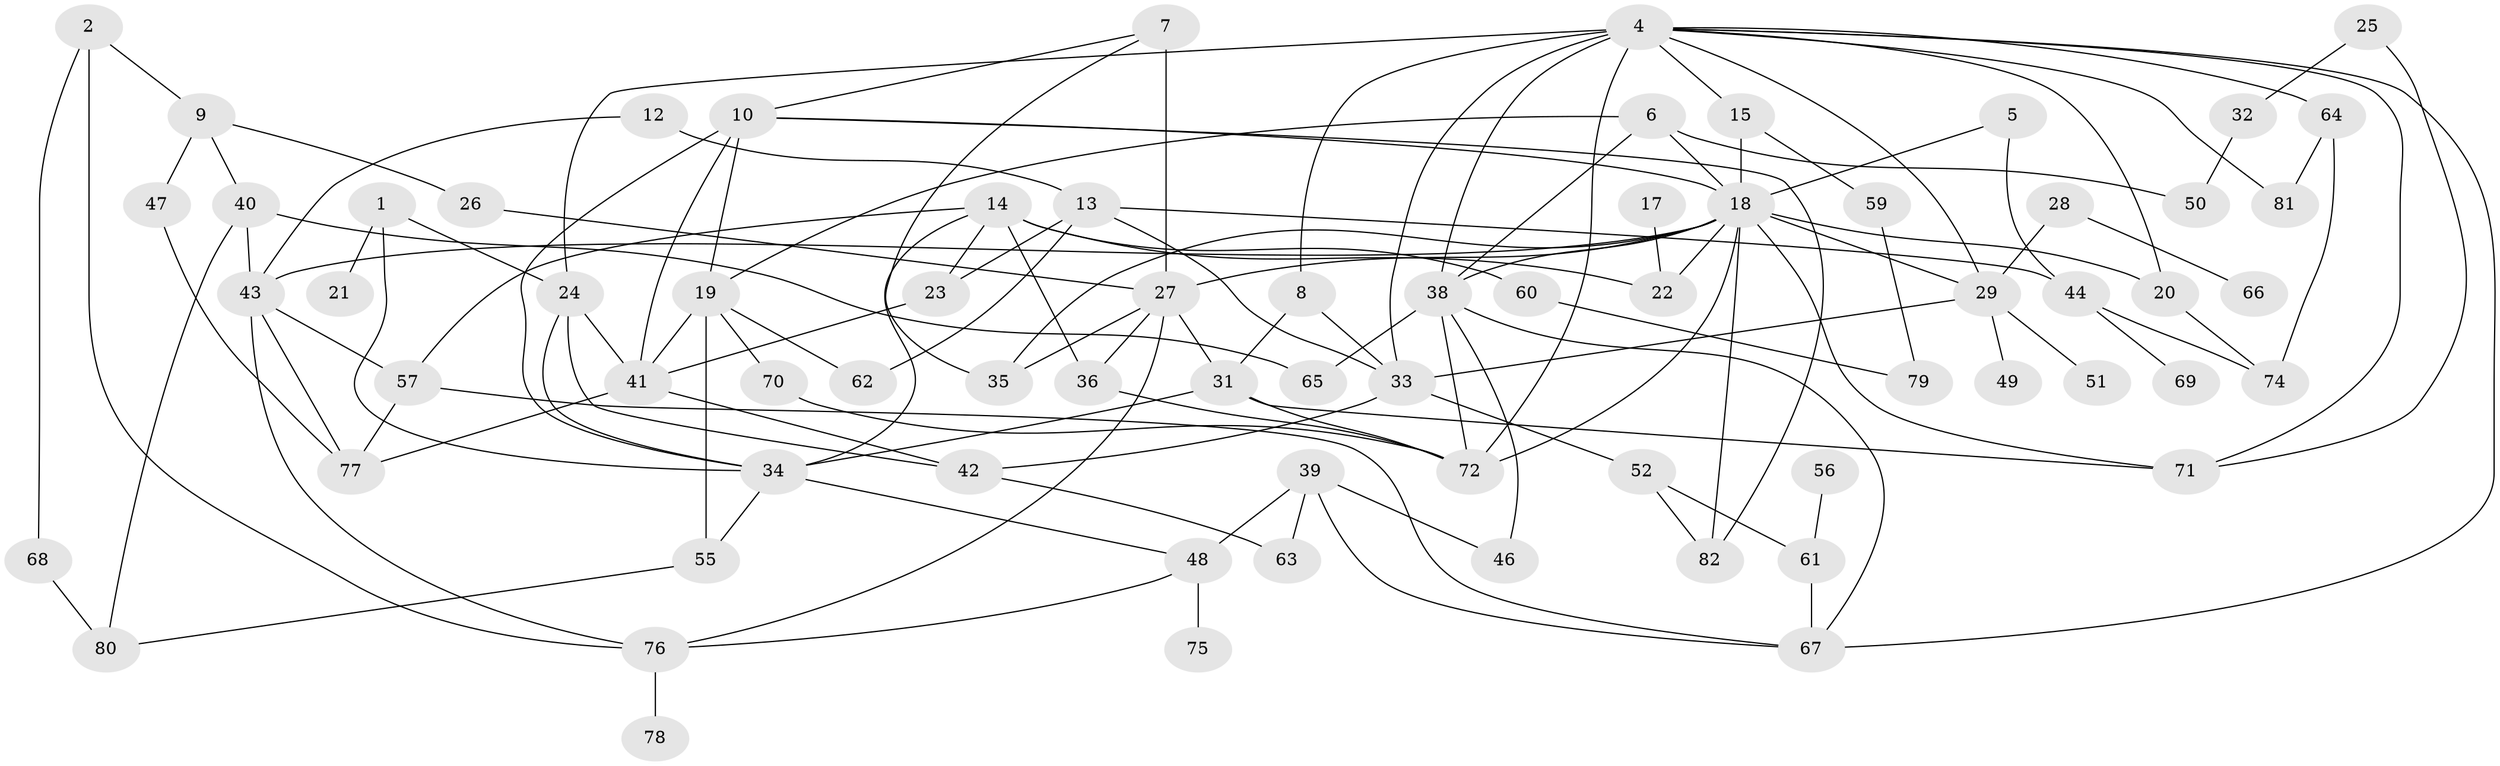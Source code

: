 // original degree distribution, {3: 0.25, 1: 0.13970588235294118, 0: 0.07352941176470588, 5: 0.08823529411764706, 2: 0.25, 4: 0.1323529411764706, 6: 0.029411764705882353, 7: 0.022058823529411766, 8: 0.014705882352941176}
// Generated by graph-tools (version 1.1) at 2025/48/03/04/25 22:48:04]
// undirected, 72 vertices, 128 edges
graph export_dot {
  node [color=gray90,style=filled];
  1;
  2;
  4;
  5;
  6;
  7;
  8;
  9;
  10;
  12;
  13;
  14;
  15;
  17;
  18;
  19;
  20;
  21;
  22;
  23;
  24;
  25;
  26;
  27;
  28;
  29;
  31;
  32;
  33;
  34;
  35;
  36;
  38;
  39;
  40;
  41;
  42;
  43;
  44;
  46;
  47;
  48;
  49;
  50;
  51;
  52;
  55;
  56;
  57;
  59;
  60;
  61;
  62;
  63;
  64;
  65;
  66;
  67;
  68;
  69;
  70;
  71;
  72;
  74;
  75;
  76;
  77;
  78;
  79;
  80;
  81;
  82;
  1 -- 21 [weight=1.0];
  1 -- 24 [weight=1.0];
  1 -- 34 [weight=1.0];
  2 -- 9 [weight=1.0];
  2 -- 68 [weight=1.0];
  2 -- 76 [weight=1.0];
  4 -- 8 [weight=1.0];
  4 -- 15 [weight=1.0];
  4 -- 20 [weight=1.0];
  4 -- 24 [weight=1.0];
  4 -- 29 [weight=1.0];
  4 -- 33 [weight=1.0];
  4 -- 38 [weight=2.0];
  4 -- 64 [weight=1.0];
  4 -- 67 [weight=1.0];
  4 -- 71 [weight=1.0];
  4 -- 72 [weight=2.0];
  4 -- 81 [weight=1.0];
  5 -- 18 [weight=1.0];
  5 -- 44 [weight=1.0];
  6 -- 18 [weight=2.0];
  6 -- 19 [weight=1.0];
  6 -- 38 [weight=1.0];
  6 -- 50 [weight=1.0];
  7 -- 10 [weight=1.0];
  7 -- 27 [weight=3.0];
  7 -- 35 [weight=1.0];
  8 -- 31 [weight=1.0];
  8 -- 33 [weight=1.0];
  9 -- 26 [weight=1.0];
  9 -- 40 [weight=1.0];
  9 -- 47 [weight=1.0];
  10 -- 18 [weight=1.0];
  10 -- 19 [weight=1.0];
  10 -- 34 [weight=1.0];
  10 -- 41 [weight=2.0];
  10 -- 82 [weight=1.0];
  12 -- 13 [weight=1.0];
  12 -- 43 [weight=1.0];
  13 -- 23 [weight=1.0];
  13 -- 33 [weight=1.0];
  13 -- 44 [weight=1.0];
  13 -- 62 [weight=1.0];
  14 -- 22 [weight=1.0];
  14 -- 23 [weight=1.0];
  14 -- 34 [weight=1.0];
  14 -- 36 [weight=2.0];
  14 -- 57 [weight=1.0];
  14 -- 60 [weight=1.0];
  15 -- 18 [weight=2.0];
  15 -- 59 [weight=1.0];
  17 -- 22 [weight=1.0];
  18 -- 20 [weight=1.0];
  18 -- 22 [weight=1.0];
  18 -- 27 [weight=1.0];
  18 -- 29 [weight=1.0];
  18 -- 35 [weight=3.0];
  18 -- 38 [weight=1.0];
  18 -- 43 [weight=1.0];
  18 -- 71 [weight=1.0];
  18 -- 72 [weight=1.0];
  18 -- 82 [weight=1.0];
  19 -- 41 [weight=1.0];
  19 -- 55 [weight=1.0];
  19 -- 62 [weight=1.0];
  19 -- 70 [weight=1.0];
  20 -- 74 [weight=1.0];
  23 -- 41 [weight=3.0];
  24 -- 34 [weight=1.0];
  24 -- 41 [weight=1.0];
  24 -- 42 [weight=1.0];
  25 -- 32 [weight=1.0];
  25 -- 71 [weight=1.0];
  26 -- 27 [weight=1.0];
  27 -- 31 [weight=1.0];
  27 -- 35 [weight=1.0];
  27 -- 36 [weight=1.0];
  27 -- 76 [weight=1.0];
  28 -- 29 [weight=1.0];
  28 -- 66 [weight=1.0];
  29 -- 33 [weight=1.0];
  29 -- 49 [weight=1.0];
  29 -- 51 [weight=1.0];
  31 -- 34 [weight=1.0];
  31 -- 71 [weight=1.0];
  31 -- 72 [weight=1.0];
  32 -- 50 [weight=1.0];
  33 -- 42 [weight=1.0];
  33 -- 52 [weight=1.0];
  34 -- 48 [weight=1.0];
  34 -- 55 [weight=1.0];
  36 -- 72 [weight=1.0];
  38 -- 46 [weight=1.0];
  38 -- 65 [weight=1.0];
  38 -- 67 [weight=1.0];
  38 -- 72 [weight=1.0];
  39 -- 46 [weight=1.0];
  39 -- 48 [weight=1.0];
  39 -- 63 [weight=1.0];
  39 -- 67 [weight=1.0];
  40 -- 43 [weight=1.0];
  40 -- 65 [weight=1.0];
  40 -- 80 [weight=1.0];
  41 -- 42 [weight=1.0];
  41 -- 77 [weight=1.0];
  42 -- 63 [weight=1.0];
  43 -- 57 [weight=1.0];
  43 -- 76 [weight=1.0];
  43 -- 77 [weight=1.0];
  44 -- 69 [weight=1.0];
  44 -- 74 [weight=1.0];
  47 -- 77 [weight=1.0];
  48 -- 75 [weight=1.0];
  48 -- 76 [weight=1.0];
  52 -- 61 [weight=1.0];
  52 -- 82 [weight=1.0];
  55 -- 80 [weight=1.0];
  56 -- 61 [weight=1.0];
  57 -- 67 [weight=1.0];
  57 -- 77 [weight=1.0];
  59 -- 79 [weight=1.0];
  60 -- 79 [weight=1.0];
  61 -- 67 [weight=1.0];
  64 -- 74 [weight=1.0];
  64 -- 81 [weight=1.0];
  68 -- 80 [weight=1.0];
  70 -- 72 [weight=1.0];
  76 -- 78 [weight=1.0];
}
